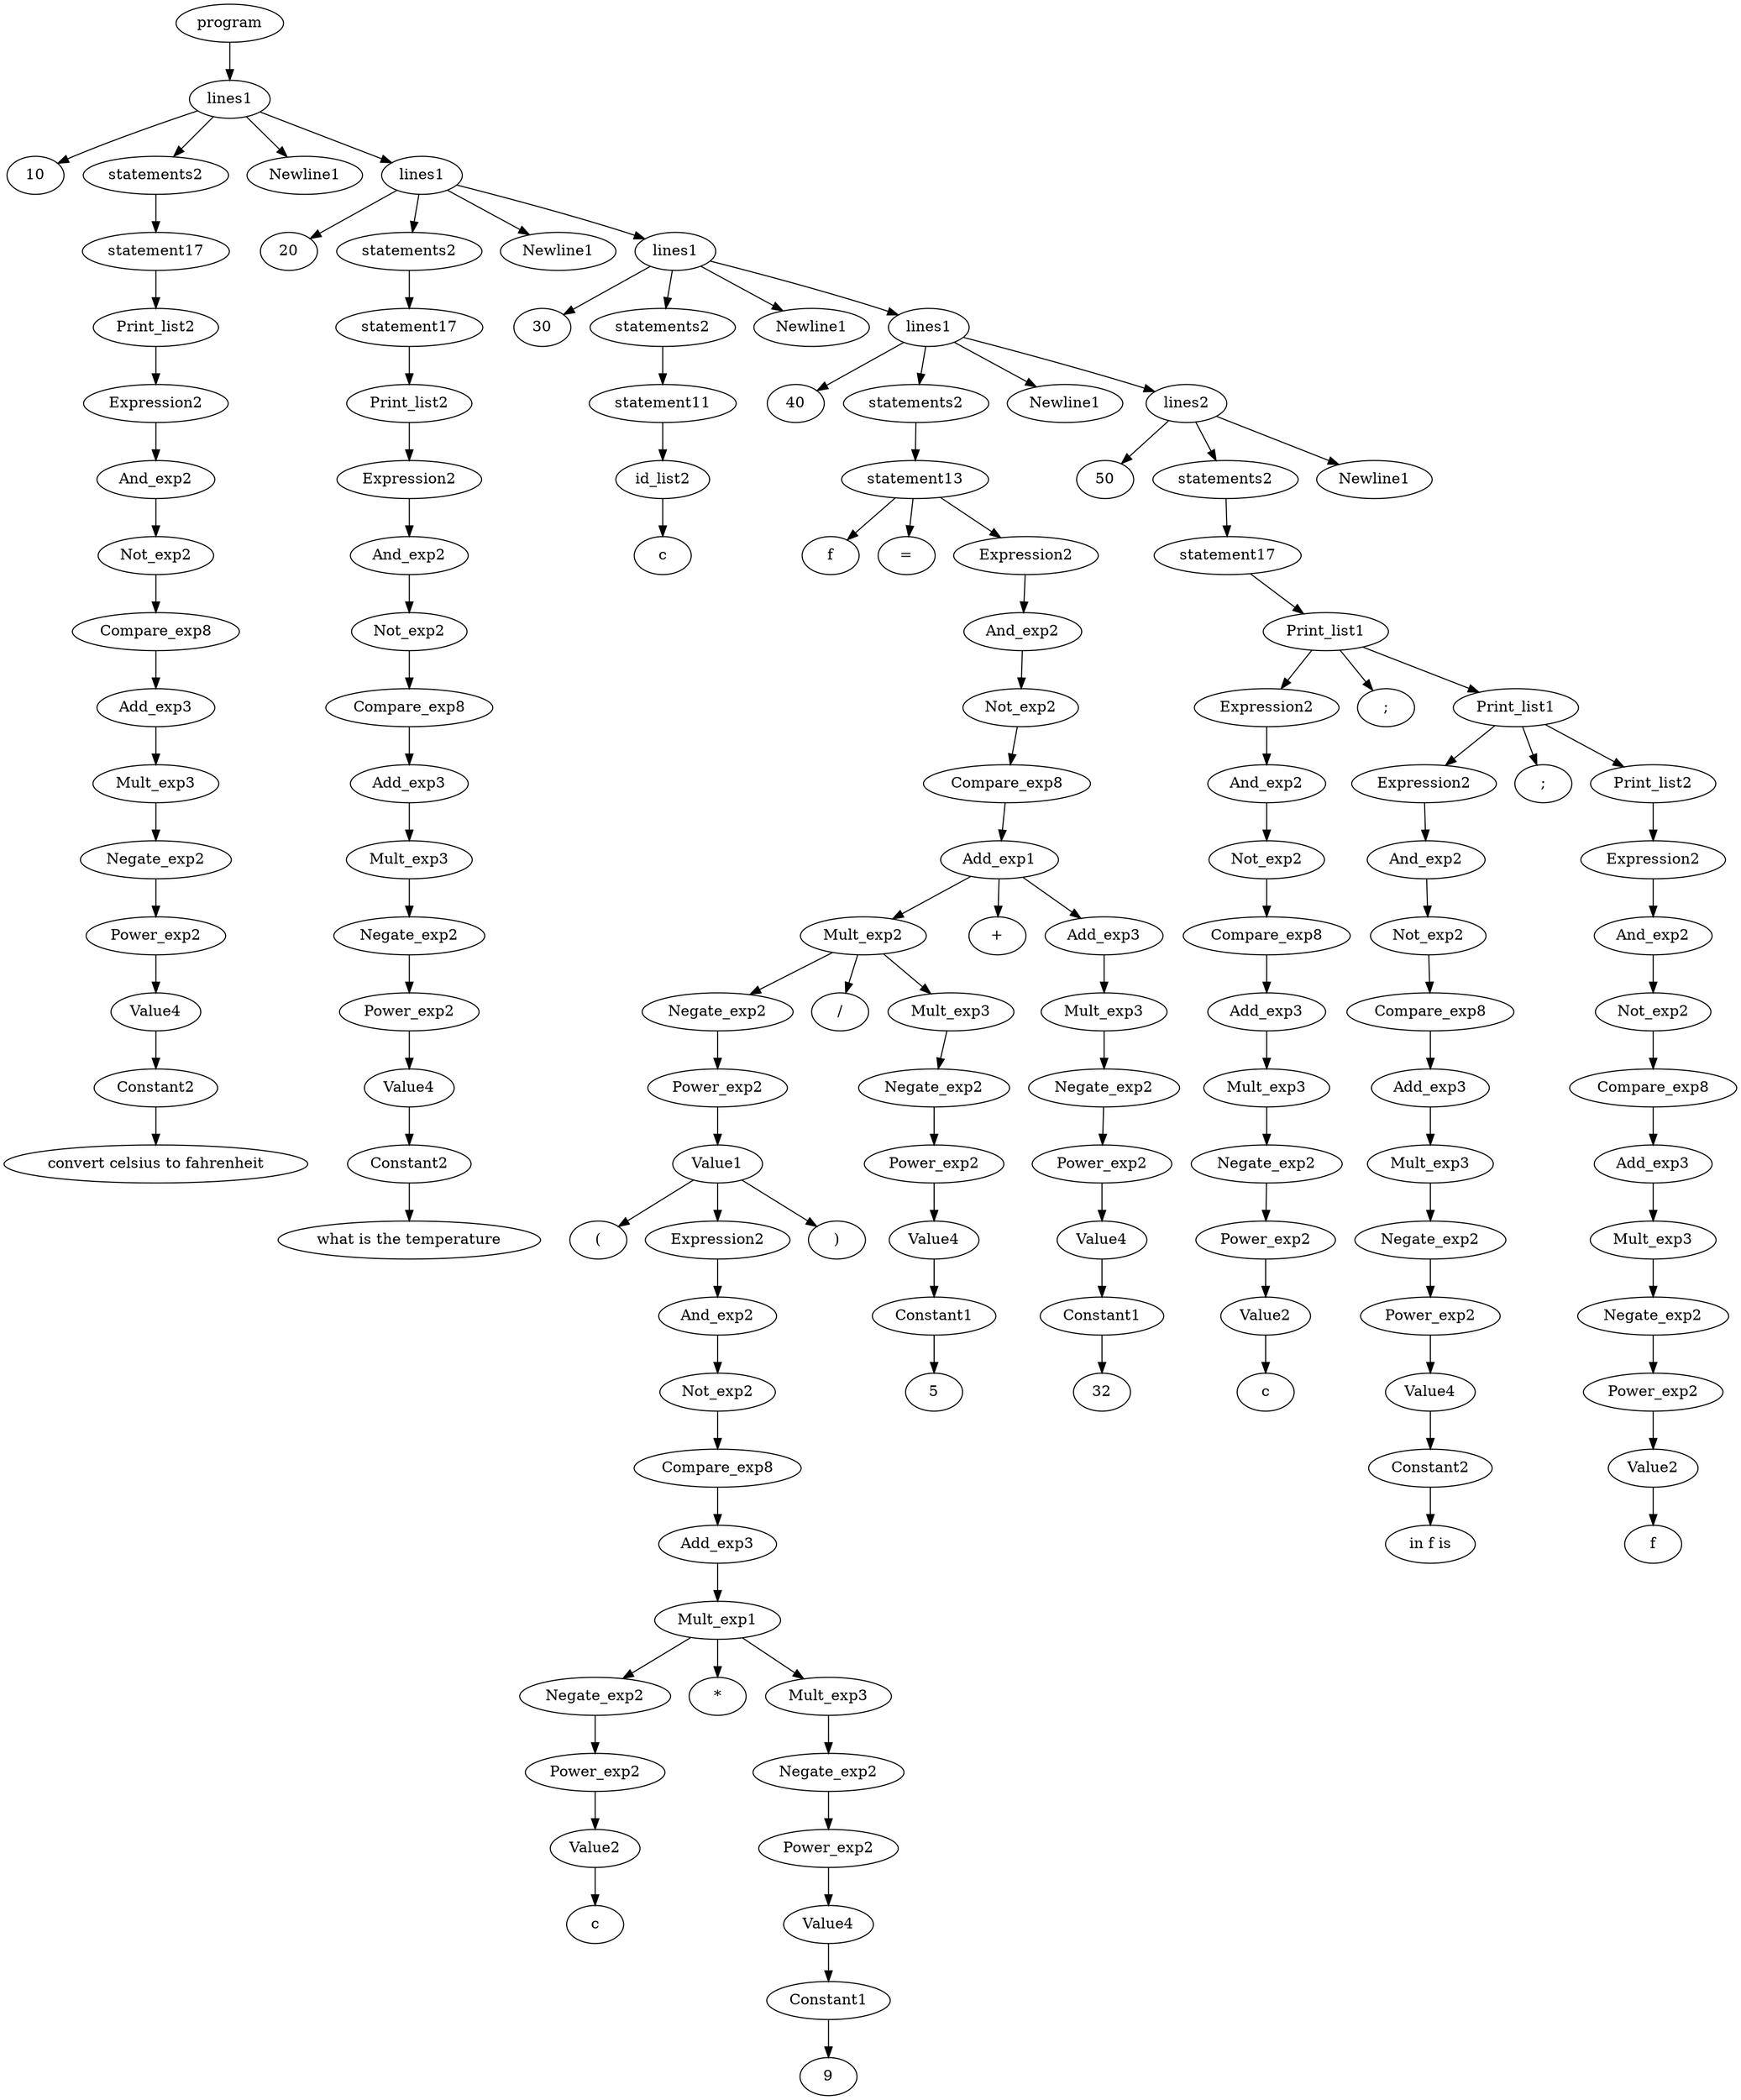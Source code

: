 digraph {
	3[label= "10"]
	17[label= "convert celsius to fahrenheit"]
	16[label= "Constant2"]
	16 -> 17
	15[label= "Value4"]
	15 -> 16
	14[label= "Power_exp2"]
	14 -> 15
	13[label= "Negate_exp2"]
	13 -> 14
	12[label= "Mult_exp3"]
	12 -> 13
	11[label= "Add_exp3"]
	11 -> 12
	10[label= "Compare_exp8"]
	10 -> 11
	9[label= "Not_exp2"]
	9 -> 10
	8[label= "And_exp2"]
	8 -> 9
	7[label= "Expression2"]
	7 -> 8
	6[label= "Print_list2"]
	6 -> 7
	5[label= "statement17"]
	5 -> 6
	4[label= "statements2"]
	4 -> 5
	18[label= "Newline1"]
	20[label= "20"]
	34[label= "what is the temperature"]
	33[label= "Constant2"]
	33 -> 34
	32[label= "Value4"]
	32 -> 33
	31[label= "Power_exp2"]
	31 -> 32
	30[label= "Negate_exp2"]
	30 -> 31
	29[label= "Mult_exp3"]
	29 -> 30
	28[label= "Add_exp3"]
	28 -> 29
	27[label= "Compare_exp8"]
	27 -> 28
	26[label= "Not_exp2"]
	26 -> 27
	25[label= "And_exp2"]
	25 -> 26
	24[label= "Expression2"]
	24 -> 25
	23[label= "Print_list2"]
	23 -> 24
	22[label= "statement17"]
	22 -> 23
	21[label= "statements2"]
	21 -> 22
	35[label= "Newline1"]
	37[label= "30"]
	41[label= "c"]
	40[label= "id_list2"]
	40 -> 41
	39[label= "statement11"]
	39 -> 40
	38[label= "statements2"]
	38 -> 39
	42[label= "Newline1"]
	44[label= "40"]
	47[label= "f"]
	48[label= "="]
	58[label= "("]
	68[label= "c"]
	67[label= "Value2"]
	67 -> 68
	66[label= "Power_exp2"]
	66 -> 67
	65[label= "Negate_exp2"]
	65 -> 66
	69[label= "*"]
	75[label= "9"]
	74[label= "Constant1"]
	74 -> 75
	73[label= "Value4"]
	73 -> 74
	72[label= "Power_exp2"]
	72 -> 73
	71[label= "Negate_exp2"]
	71 -> 72
	70[label= "Mult_exp3"]
	70 -> 71
	64[label= "Mult_exp1"]
	64 -> 65
	64 -> 69
	64 -> 70
	63[label= "Add_exp3"]
	63 -> 64
	62[label= "Compare_exp8"]
	62 -> 63
	61[label= "Not_exp2"]
	61 -> 62
	60[label= "And_exp2"]
	60 -> 61
	59[label= "Expression2"]
	59 -> 60
	76[label= ")"]
	57[label= "Value1"]
	57 -> 58
	57 -> 59
	57 -> 76
	56[label= "Power_exp2"]
	56 -> 57
	55[label= "Negate_exp2"]
	55 -> 56
	77[label= "/"]
	83[label= "5"]
	82[label= "Constant1"]
	82 -> 83
	81[label= "Value4"]
	81 -> 82
	80[label= "Power_exp2"]
	80 -> 81
	79[label= "Negate_exp2"]
	79 -> 80
	78[label= "Mult_exp3"]
	78 -> 79
	54[label= "Mult_exp2"]
	54 -> 55
	54 -> 77
	54 -> 78
	84[label= "+"]
	91[label= "32"]
	90[label= "Constant1"]
	90 -> 91
	89[label= "Value4"]
	89 -> 90
	88[label= "Power_exp2"]
	88 -> 89
	87[label= "Negate_exp2"]
	87 -> 88
	86[label= "Mult_exp3"]
	86 -> 87
	85[label= "Add_exp3"]
	85 -> 86
	53[label= "Add_exp1"]
	53 -> 54
	53 -> 84
	53 -> 85
	52[label= "Compare_exp8"]
	52 -> 53
	51[label= "Not_exp2"]
	51 -> 52
	50[label= "And_exp2"]
	50 -> 51
	49[label= "Expression2"]
	49 -> 50
	46[label= "statement13"]
	46 -> 47
	46 -> 48
	46 -> 49
	45[label= "statements2"]
	45 -> 46
	92[label= "Newline1"]
	94[label= "50"]
	107[label= "c"]
	106[label= "Value2"]
	106 -> 107
	105[label= "Power_exp2"]
	105 -> 106
	104[label= "Negate_exp2"]
	104 -> 105
	103[label= "Mult_exp3"]
	103 -> 104
	102[label= "Add_exp3"]
	102 -> 103
	101[label= "Compare_exp8"]
	101 -> 102
	100[label= "Not_exp2"]
	100 -> 101
	99[label= "And_exp2"]
	99 -> 100
	98[label= "Expression2"]
	98 -> 99
	108[label= ";"]
	120[label= " in f is "]
	119[label= "Constant2"]
	119 -> 120
	118[label= "Value4"]
	118 -> 119
	117[label= "Power_exp2"]
	117 -> 118
	116[label= "Negate_exp2"]
	116 -> 117
	115[label= "Mult_exp3"]
	115 -> 116
	114[label= "Add_exp3"]
	114 -> 115
	113[label= "Compare_exp8"]
	113 -> 114
	112[label= "Not_exp2"]
	112 -> 113
	111[label= "And_exp2"]
	111 -> 112
	110[label= "Expression2"]
	110 -> 111
	121[label= ";"]
	132[label= "f"]
	131[label= "Value2"]
	131 -> 132
	130[label= "Power_exp2"]
	130 -> 131
	129[label= "Negate_exp2"]
	129 -> 130
	128[label= "Mult_exp3"]
	128 -> 129
	127[label= "Add_exp3"]
	127 -> 128
	126[label= "Compare_exp8"]
	126 -> 127
	125[label= "Not_exp2"]
	125 -> 126
	124[label= "And_exp2"]
	124 -> 125
	123[label= "Expression2"]
	123 -> 124
	122[label= "Print_list2"]
	122 -> 123
	109[label= "Print_list1"]
	109 -> 110
	109 -> 121
	109 -> 122
	97[label= "Print_list1"]
	97 -> 98
	97 -> 108
	97 -> 109
	96[label= "statement17"]
	96 -> 97
	95[label= "statements2"]
	95 -> 96
	133[label= "Newline1"]
	93[label= "lines2"]
	93 -> 94
	93 -> 95
	93 -> 133
	43[label= "lines1"]
	43 -> 44
	43 -> 45
	43 -> 92
	43 -> 93
	36[label= "lines1"]
	36 -> 37
	36 -> 38
	36 -> 42
	36 -> 43
	19[label= "lines1"]
	19 -> 20
	19 -> 21
	19 -> 35
	19 -> 36
	2[label= "lines1"]
	2 -> 3
	2 -> 4
	2 -> 18
	2 -> 19
	1[label= "program"]
	1 -> 2
	}